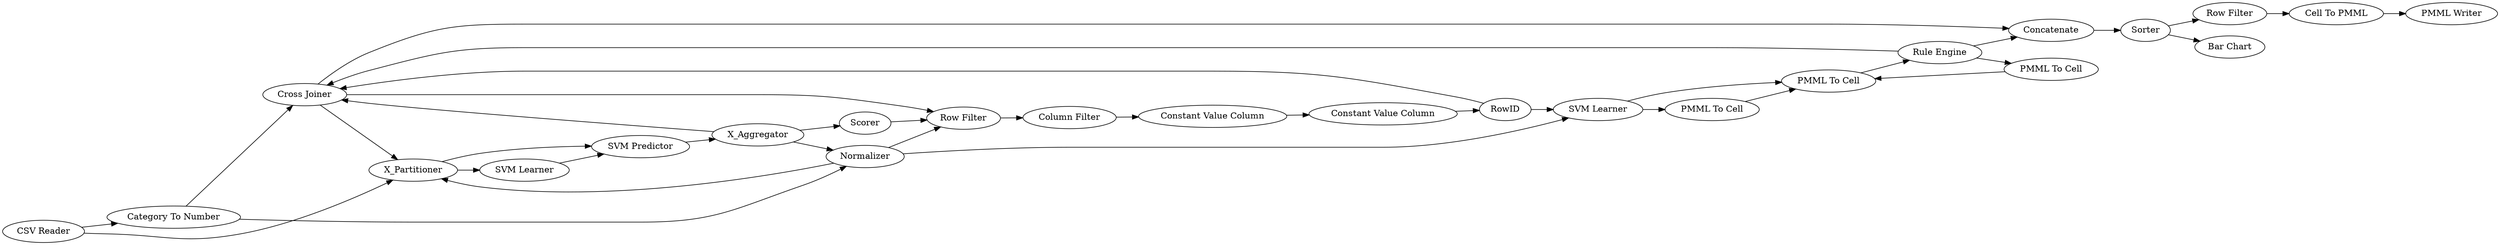 digraph {
	77 -> 39
	40 -> 2
	34 -> 35
	28 -> 34
	7 -> 40
	39 -> 2
	293 -> 33
	7 -> 41
	293 -> 39
	39 -> 79
	41 -> 9
	9 -> 294
	31 -> 32
	35 -> 39
	72 -> 70
	77 -> 40
	290 -> 292
	33 -> 34
	32 -> 7
	33 -> 28
	79 -> 67
	35 -> 22
	40 -> 9
	22 -> 34
	39 -> 9
	68 -> 77
	40 -> 33
	7 -> 39
	67 -> 64
	68 -> 2
	35 -> 79
	294 -> 290
	2 -> 32
	292 -> 293
	67 -> 72
	70 -> 78
	2 -> 31
	292 [label="Constant Value Column"]
	7 [label=X_Aggregator]
	79 [label=Concatenate]
	9 [label="Row Filter"]
	78 [label="PMML Writer"]
	64 [label="Bar Chart"]
	290 [label="Constant Value Column"]
	41 [label=Scorer]
	31 [label="SVM Learner"]
	294 [label="Column Filter"]
	22 [label="PMML To Cell"]
	68 [label="CSV Reader"]
	28 [label="PMML To Cell"]
	67 [label=Sorter]
	293 [label=RowID]
	72 [label="Row Filter"]
	77 [label="Category To Number"]
	35 [label="Rule Engine"]
	34 [label="PMML To Cell"]
	70 [label="Cell To PMML"]
	40 [label=Normalizer]
	39 [label="Cross Joiner"]
	33 [label="SVM Learner"]
	32 [label="SVM Predictor"]
	2 [label=X_Partitioner]
	rankdir=LR
}
